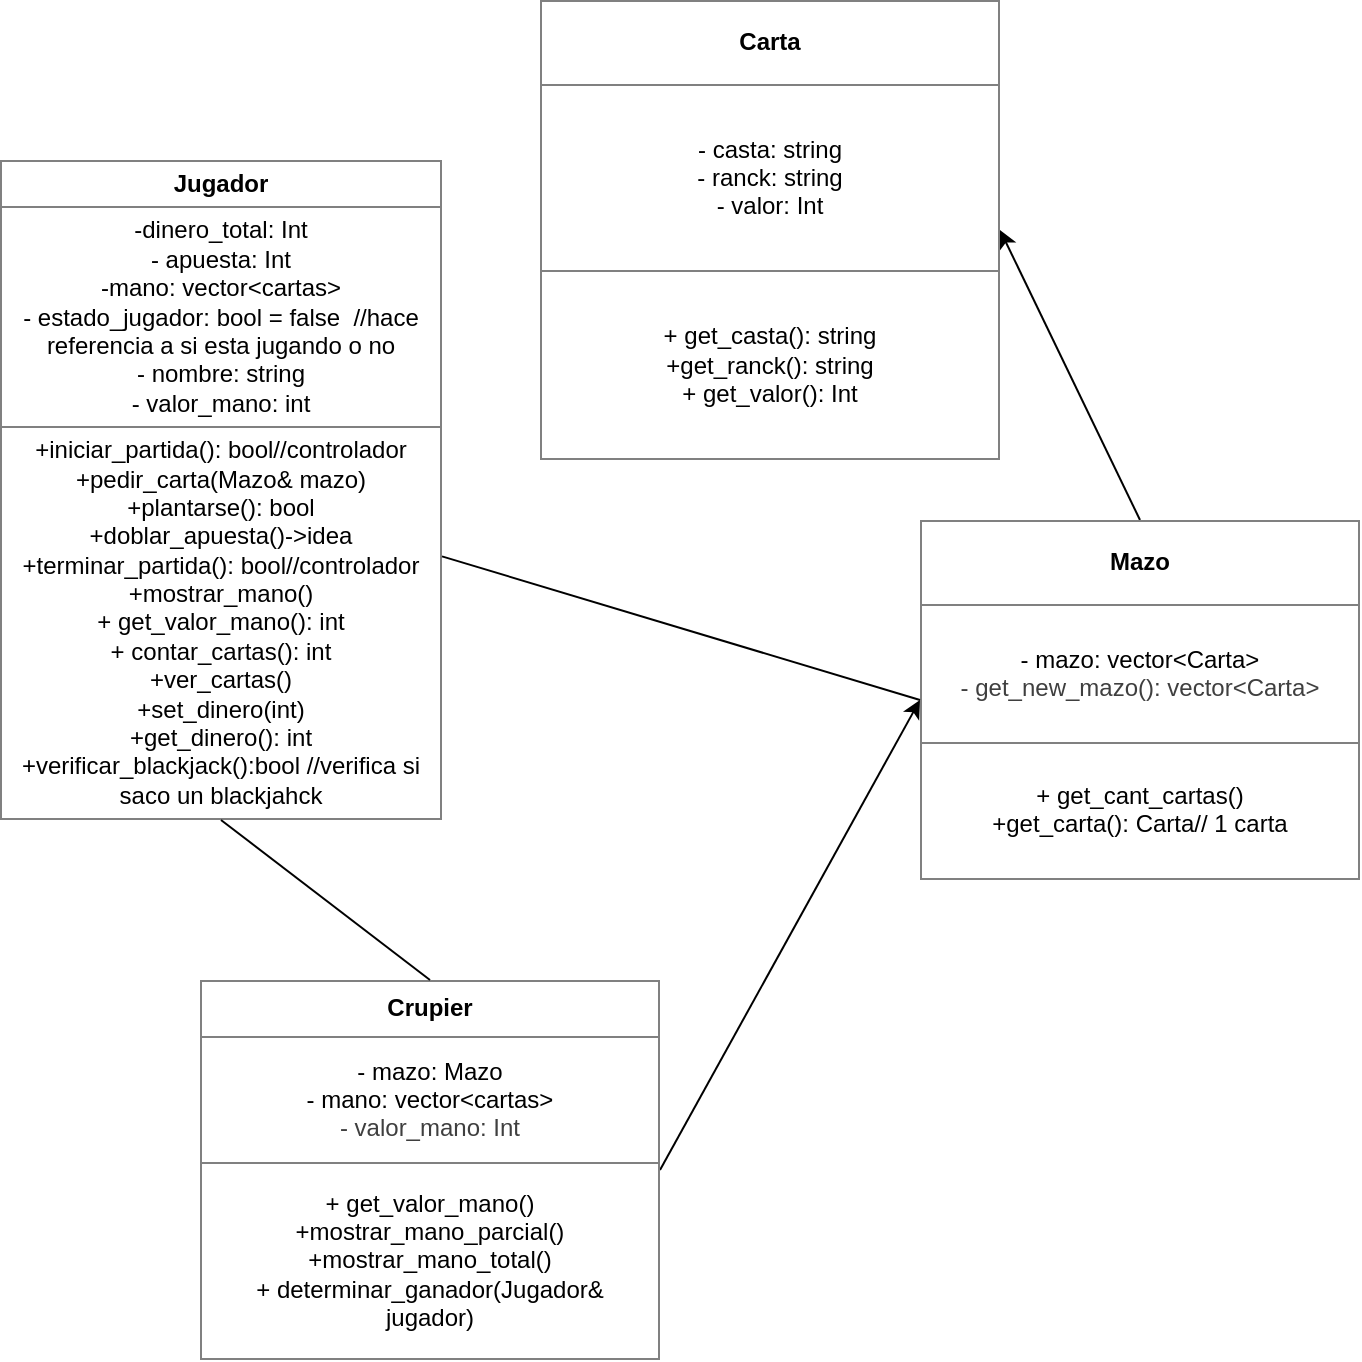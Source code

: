 <mxfile>
    <diagram id="TNHKvW3yzqh8TbvUgpR-" name="Page-1">
        <mxGraphModel dx="2026" dy="1380" grid="1" gridSize="10" guides="1" tooltips="1" connect="1" arrows="1" fold="1" page="1" pageScale="1" pageWidth="850" pageHeight="1100" math="0" shadow="0">
            <root>
                <mxCell id="0"/>
                <mxCell id="1" parent="0"/>
                <mxCell id="3" value="&lt;table border=&quot;1&quot; width=&quot;100%&quot; height=&quot;100%&quot; cellpadding=&quot;4&quot; style=&quot;width:100%;height:100%;border-collapse:collapse;&quot;&gt;&lt;tbody&gt;&lt;tr&gt;&lt;th align=&quot;center&quot;&gt;Jugador&lt;/th&gt;&lt;/tr&gt;&lt;tr&gt;&lt;td align=&quot;center&quot;&gt;-dinero_total: Int&lt;br&gt;- apuesta: Int&lt;br&gt;-mano: vector&amp;lt;cartas&amp;gt;&lt;br&gt;- estado_jugador: bool = false&amp;nbsp; //hace referencia a si esta jugando o no&lt;br&gt;- nombre: string&lt;br&gt;- valor_mano: int&lt;/td&gt;&lt;/tr&gt;&lt;tr&gt;&lt;td align=&quot;center&quot;&gt;+iniciar_partida(): bool//controlador&lt;br&gt;+pedir_carta(Mazo&amp;amp; mazo)&lt;br&gt;+plantarse(): bool&lt;br&gt;+doblar_apuesta()-&amp;gt;idea&lt;br&gt;+terminar_partida(): bool//controlador&lt;br&gt;+mostrar_mano()&lt;br&gt;+ get_valor_mano(): int&lt;br&gt;+ contar_cartas(): int&lt;br&gt;+ver_cartas()&lt;br&gt;+set_dinero(int)&lt;br&gt;+get_dinero(): int&lt;br&gt;+verificar_blackjack():bool //verifica si saco un blackjahck&lt;/td&gt;&lt;/tr&gt;&lt;/tbody&gt;&lt;/table&gt;" style="text;html=1;whiteSpace=wrap;strokeColor=none;fillColor=none;overflow=fill;" parent="1" vertex="1">
                    <mxGeometry x="120" y="150" width="221" height="330" as="geometry"/>
                </mxCell>
                <mxCell id="22" style="edgeStyle=none;html=1;exitX=1;exitY=0.5;exitDx=0;exitDy=0;entryX=0;entryY=0.5;entryDx=0;entryDy=0;" parent="1" source="7" target="8" edge="1">
                    <mxGeometry relative="1" as="geometry"/>
                </mxCell>
                <mxCell id="7" value="&lt;table border=&quot;1&quot; width=&quot;100%&quot; height=&quot;100%&quot; cellpadding=&quot;4&quot; style=&quot;width:100%;height:100%;border-collapse:collapse;&quot;&gt;&lt;tbody&gt;&lt;tr&gt;&lt;th align=&quot;center&quot;&gt;Crupier&lt;/th&gt;&lt;/tr&gt;&lt;tr&gt;&lt;td align=&quot;center&quot;&gt;- mazo: Mazo&lt;br&gt;- mano: vector&amp;lt;cartas&amp;gt;&lt;br&gt;&lt;span style=&quot;color: rgb(63, 63, 63);&quot;&gt;- valor_mano: Int&lt;/span&gt;&lt;/td&gt;&lt;/tr&gt;&lt;tr&gt;&lt;td align=&quot;center&quot;&gt;+ get_valor_mano()&lt;br&gt;+mostrar_mano_parcial()&lt;br&gt;+mostrar_mano_total()&lt;br&gt;+ determinar_ganador(Jugador&amp;amp; jugador)&lt;/td&gt;&lt;/tr&gt;&lt;/tbody&gt;&lt;/table&gt;" style="text;html=1;whiteSpace=wrap;strokeColor=none;fillColor=none;overflow=fill;" parent="1" vertex="1">
                    <mxGeometry x="220" y="560" width="230" height="190" as="geometry"/>
                </mxCell>
                <mxCell id="21" style="edgeStyle=none;html=1;exitX=0.5;exitY=0;exitDx=0;exitDy=0;entryX=1;entryY=0.5;entryDx=0;entryDy=0;" parent="1" source="8" target="19" edge="1">
                    <mxGeometry relative="1" as="geometry"/>
                </mxCell>
                <mxCell id="8" value="&lt;table border=&quot;1&quot; width=&quot;100%&quot; height=&quot;100%&quot; cellpadding=&quot;4&quot; style=&quot;width:100%;height:100%;border-collapse:collapse;&quot;&gt;&lt;tbody&gt;&lt;tr&gt;&lt;th align=&quot;center&quot;&gt;Mazo&lt;/th&gt;&lt;/tr&gt;&lt;tr&gt;&lt;td align=&quot;center&quot;&gt;- mazo: vector&amp;lt;Carta&amp;gt;&lt;br&gt;&lt;span style=&quot;color: rgb(63, 63, 63);&quot;&gt;- get_new_mazo(): vector&amp;lt;Carta&amp;gt;&lt;/span&gt;&lt;/td&gt;&lt;/tr&gt;&lt;tr&gt;&lt;td align=&quot;center&quot;&gt;+ get_cant_cartas()&lt;br&gt;+get_carta(): Carta// 1 carta&lt;/td&gt;&lt;/tr&gt;&lt;/tbody&gt;&lt;/table&gt;" style="text;html=1;whiteSpace=wrap;strokeColor=none;fillColor=none;overflow=fill;" parent="1" vertex="1">
                    <mxGeometry x="580" y="330" width="220" height="180" as="geometry"/>
                </mxCell>
                <mxCell id="13" value="" style="endArrow=none;html=1;entryX=0;entryY=0.5;entryDx=0;entryDy=0;" parent="1" source="3" target="8" edge="1">
                    <mxGeometry width="50" height="50" relative="1" as="geometry">
                        <mxPoint x="230" y="-170" as="sourcePoint"/>
                        <mxPoint x="280" y="-220" as="targetPoint"/>
                    </mxGeometry>
                </mxCell>
                <mxCell id="19" value="&lt;table border=&quot;1&quot; width=&quot;100%&quot; height=&quot;100%&quot; cellpadding=&quot;4&quot; style=&quot;width:100%;height:100%;border-collapse:collapse;&quot;&gt;&lt;tbody&gt;&lt;tr&gt;&lt;th align=&quot;center&quot;&gt;Carta&lt;/th&gt;&lt;/tr&gt;&lt;tr&gt;&lt;td align=&quot;center&quot;&gt;- casta: string&lt;br&gt;- ranck: string&lt;br&gt;- valor: Int&lt;/td&gt;&lt;/tr&gt;&lt;tr&gt;&lt;td align=&quot;center&quot;&gt;+ get_casta(): string&lt;br&gt;+get_ranck(): string&lt;br&gt;+ get_valor(): Int&lt;/td&gt;&lt;/tr&gt;&lt;/tbody&gt;&lt;/table&gt;&lt;span style=&quot;background-color: transparent; text-align: -webkit-center;&quot;&gt;l&lt;/span&gt;" style="text;html=1;whiteSpace=wrap;strokeColor=none;fillColor=none;overflow=fill;" parent="1" vertex="1">
                    <mxGeometry x="390" y="70" width="230" height="230" as="geometry"/>
                </mxCell>
                <mxCell id="30" value="" style="endArrow=none;html=1;entryX=0.5;entryY=0;entryDx=0;entryDy=0;exitX=0.5;exitY=1;exitDx=0;exitDy=0;" parent="1" source="3" target="7" edge="1">
                    <mxGeometry width="50" height="50" relative="1" as="geometry">
                        <mxPoint x="400" y="370" as="sourcePoint"/>
                        <mxPoint x="450" y="320" as="targetPoint"/>
                    </mxGeometry>
                </mxCell>
            </root>
        </mxGraphModel>
    </diagram>
</mxfile>